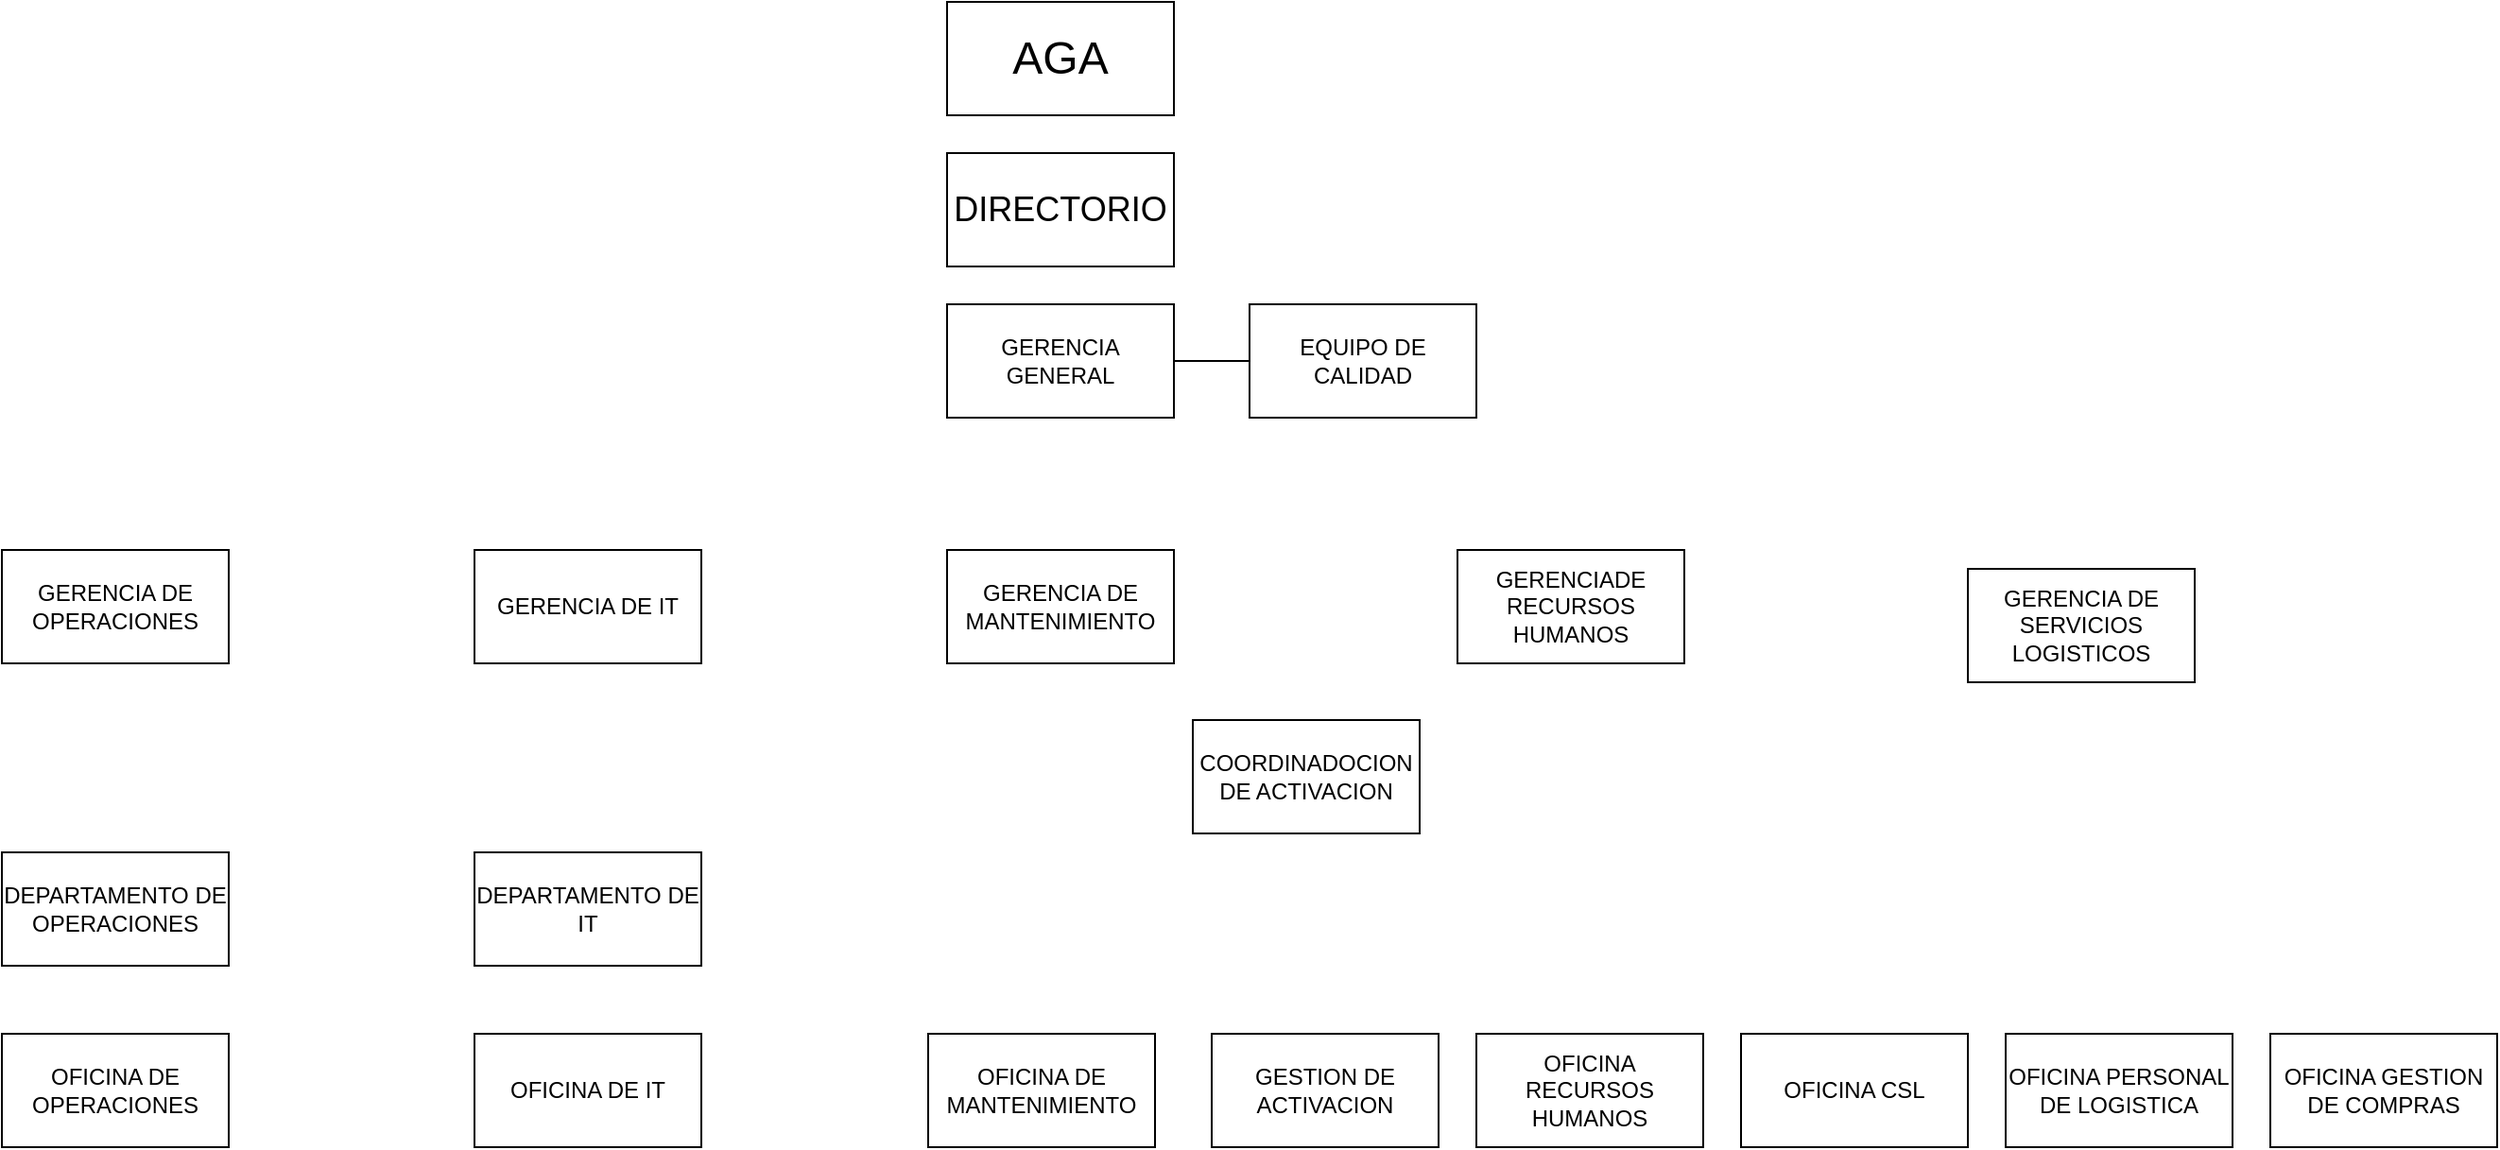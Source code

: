 <mxfile version="13.8.1" type="github"><diagram id="6t3PgF10rS6L5eBQfBEJ" name="Page-1"><mxGraphModel dx="2489" dy="1960" grid="1" gridSize="10" guides="1" tooltips="1" connect="1" arrows="1" fold="1" page="1" pageScale="1" pageWidth="827" pageHeight="1169" math="0" shadow="0"><root><mxCell id="0"/><mxCell id="1" parent="0"/><mxCell id="ahIT3--BqvoQe7MdtpZn-2" value="&lt;font style=&quot;font-size: 24px&quot;&gt;AGA&lt;/font&gt;" style="rounded=0;whiteSpace=wrap;html=1;" vertex="1" parent="1"><mxGeometry x="-203" y="-1160" width="120" height="60" as="geometry"/></mxCell><mxCell id="ahIT3--BqvoQe7MdtpZn-3" value="&lt;font style=&quot;font-size: 18px&quot;&gt;DIRECTORIO&lt;/font&gt;" style="rounded=0;whiteSpace=wrap;html=1;" vertex="1" parent="1"><mxGeometry x="-203" y="-1080" width="120" height="60" as="geometry"/></mxCell><mxCell id="ahIT3--BqvoQe7MdtpZn-5" value="&lt;div&gt;GERENCIA GENERAL&lt;br&gt;&lt;/div&gt;" style="rounded=0;whiteSpace=wrap;html=1;" vertex="1" parent="1"><mxGeometry x="-203" y="-1000" width="120" height="60" as="geometry"/></mxCell><mxCell id="ahIT3--BqvoQe7MdtpZn-6" value="EQUIPO DE CALIDAD" style="rounded=0;whiteSpace=wrap;html=1;" vertex="1" parent="1"><mxGeometry x="-43" y="-1000" width="120" height="60" as="geometry"/></mxCell><mxCell id="ahIT3--BqvoQe7MdtpZn-9" value="" style="endArrow=none;html=1;entryX=0;entryY=0.5;entryDx=0;entryDy=0;" edge="1" parent="1" target="ahIT3--BqvoQe7MdtpZn-6"><mxGeometry width="50" height="50" relative="1" as="geometry"><mxPoint x="-83" y="-970" as="sourcePoint"/><mxPoint x="-23" y="-980" as="targetPoint"/></mxGeometry></mxCell><mxCell id="ahIT3--BqvoQe7MdtpZn-12" value="GERENCIA DE IT" style="rounded=0;whiteSpace=wrap;html=1;" vertex="1" parent="1"><mxGeometry x="-453" y="-870" width="120" height="60" as="geometry"/></mxCell><mxCell id="ahIT3--BqvoQe7MdtpZn-13" value="GERENCIA DE MANTENIMIENTO" style="rounded=0;whiteSpace=wrap;html=1;" vertex="1" parent="1"><mxGeometry x="-203" y="-870" width="120" height="60" as="geometry"/></mxCell><mxCell id="ahIT3--BqvoQe7MdtpZn-14" value="&lt;div&gt;GERENCIA DE SERVICIOS LOGISTICOS&lt;br&gt;&lt;/div&gt;" style="rounded=0;whiteSpace=wrap;html=1;" vertex="1" parent="1"><mxGeometry x="337" y="-860" width="120" height="60" as="geometry"/></mxCell><mxCell id="ahIT3--BqvoQe7MdtpZn-15" value="&lt;div&gt;GERENCIA DE OPERACIONES&lt;br&gt;&lt;/div&gt;" style="rounded=0;whiteSpace=wrap;html=1;" vertex="1" parent="1"><mxGeometry x="-703" y="-870" width="120" height="60" as="geometry"/></mxCell><mxCell id="ahIT3--BqvoQe7MdtpZn-16" value="&lt;div&gt;GERENCIADE RECURSOS HUMANOS&lt;br&gt;&lt;/div&gt;" style="rounded=0;whiteSpace=wrap;html=1;" vertex="1" parent="1"><mxGeometry x="67" y="-870" width="120" height="60" as="geometry"/></mxCell><mxCell id="ahIT3--BqvoQe7MdtpZn-18" value="&lt;div&gt;DEPARTAMENTO DE OPERACIONES&lt;/div&gt;" style="rounded=0;whiteSpace=wrap;html=1;" vertex="1" parent="1"><mxGeometry x="-703" y="-710" width="120" height="60" as="geometry"/></mxCell><mxCell id="ahIT3--BqvoQe7MdtpZn-19" value="&lt;div&gt;DEPARTAMENTO DE IT&lt;/div&gt;" style="rounded=0;whiteSpace=wrap;html=1;" vertex="1" parent="1"><mxGeometry x="-453" y="-710" width="120" height="60" as="geometry"/></mxCell><mxCell id="ahIT3--BqvoQe7MdtpZn-20" value="OFICINA DE MANTENIMIENTO" style="rounded=0;whiteSpace=wrap;html=1;" vertex="1" parent="1"><mxGeometry x="-213" y="-614" width="120" height="60" as="geometry"/></mxCell><mxCell id="ahIT3--BqvoQe7MdtpZn-21" value="&lt;div&gt;COORDINADOCION DE ACTIVACION&lt;/div&gt;" style="rounded=0;whiteSpace=wrap;html=1;" vertex="1" parent="1"><mxGeometry x="-73" y="-780" width="120" height="60" as="geometry"/></mxCell><mxCell id="ahIT3--BqvoQe7MdtpZn-22" value="GESTION DE ACTIVACION" style="rounded=0;whiteSpace=wrap;html=1;" vertex="1" parent="1"><mxGeometry x="-63" y="-614" width="120" height="60" as="geometry"/></mxCell><mxCell id="ahIT3--BqvoQe7MdtpZn-23" value="OFICINA RECURSOS HUMANOS" style="rounded=0;whiteSpace=wrap;html=1;" vertex="1" parent="1"><mxGeometry x="77" y="-614" width="120" height="60" as="geometry"/></mxCell><mxCell id="ahIT3--BqvoQe7MdtpZn-24" value="OFICINA CSL" style="rounded=0;whiteSpace=wrap;html=1;" vertex="1" parent="1"><mxGeometry x="217" y="-614" width="120" height="60" as="geometry"/></mxCell><mxCell id="ahIT3--BqvoQe7MdtpZn-25" value="OFICINA PERSONAL DE LOGISTICA" style="rounded=0;whiteSpace=wrap;html=1;" vertex="1" parent="1"><mxGeometry x="357" y="-614" width="120" height="60" as="geometry"/></mxCell><mxCell id="ahIT3--BqvoQe7MdtpZn-26" value="&lt;div&gt;OFICINA GESTION DE COMPRAS&lt;br&gt;&lt;/div&gt;" style="rounded=0;whiteSpace=wrap;html=1;" vertex="1" parent="1"><mxGeometry x="497" y="-614" width="120" height="60" as="geometry"/></mxCell><mxCell id="ahIT3--BqvoQe7MdtpZn-27" value="OFICINA DE IT" style="rounded=0;whiteSpace=wrap;html=1;" vertex="1" parent="1"><mxGeometry x="-453" y="-614" width="120" height="60" as="geometry"/></mxCell><mxCell id="ahIT3--BqvoQe7MdtpZn-28" value="&lt;div&gt;DEPARTAMENTO DE OPERACIONES&lt;/div&gt;" style="rounded=0;whiteSpace=wrap;html=1;" vertex="1" parent="1"><mxGeometry x="-703" y="-710" width="120" height="60" as="geometry"/></mxCell><mxCell id="ahIT3--BqvoQe7MdtpZn-29" value="OFICINA DE OPERACIONES" style="rounded=0;whiteSpace=wrap;html=1;" vertex="1" parent="1"><mxGeometry x="-703" y="-614" width="120" height="60" as="geometry"/></mxCell><mxCell id="ahIT3--BqvoQe7MdtpZn-38" style="edgeStyle=none;rounded=0;orthogonalLoop=1;jettySize=auto;html=1;entryX=0.5;entryY=0;entryDx=0;entryDy=0;" edge="1" parent="1" source="ahIT3--BqvoQe7MdtpZn-3" target="ahIT3--BqvoQe7MdtpZn-3"><mxGeometry relative="1" as="geometry"/></mxCell></root></mxGraphModel></diagram></mxfile>